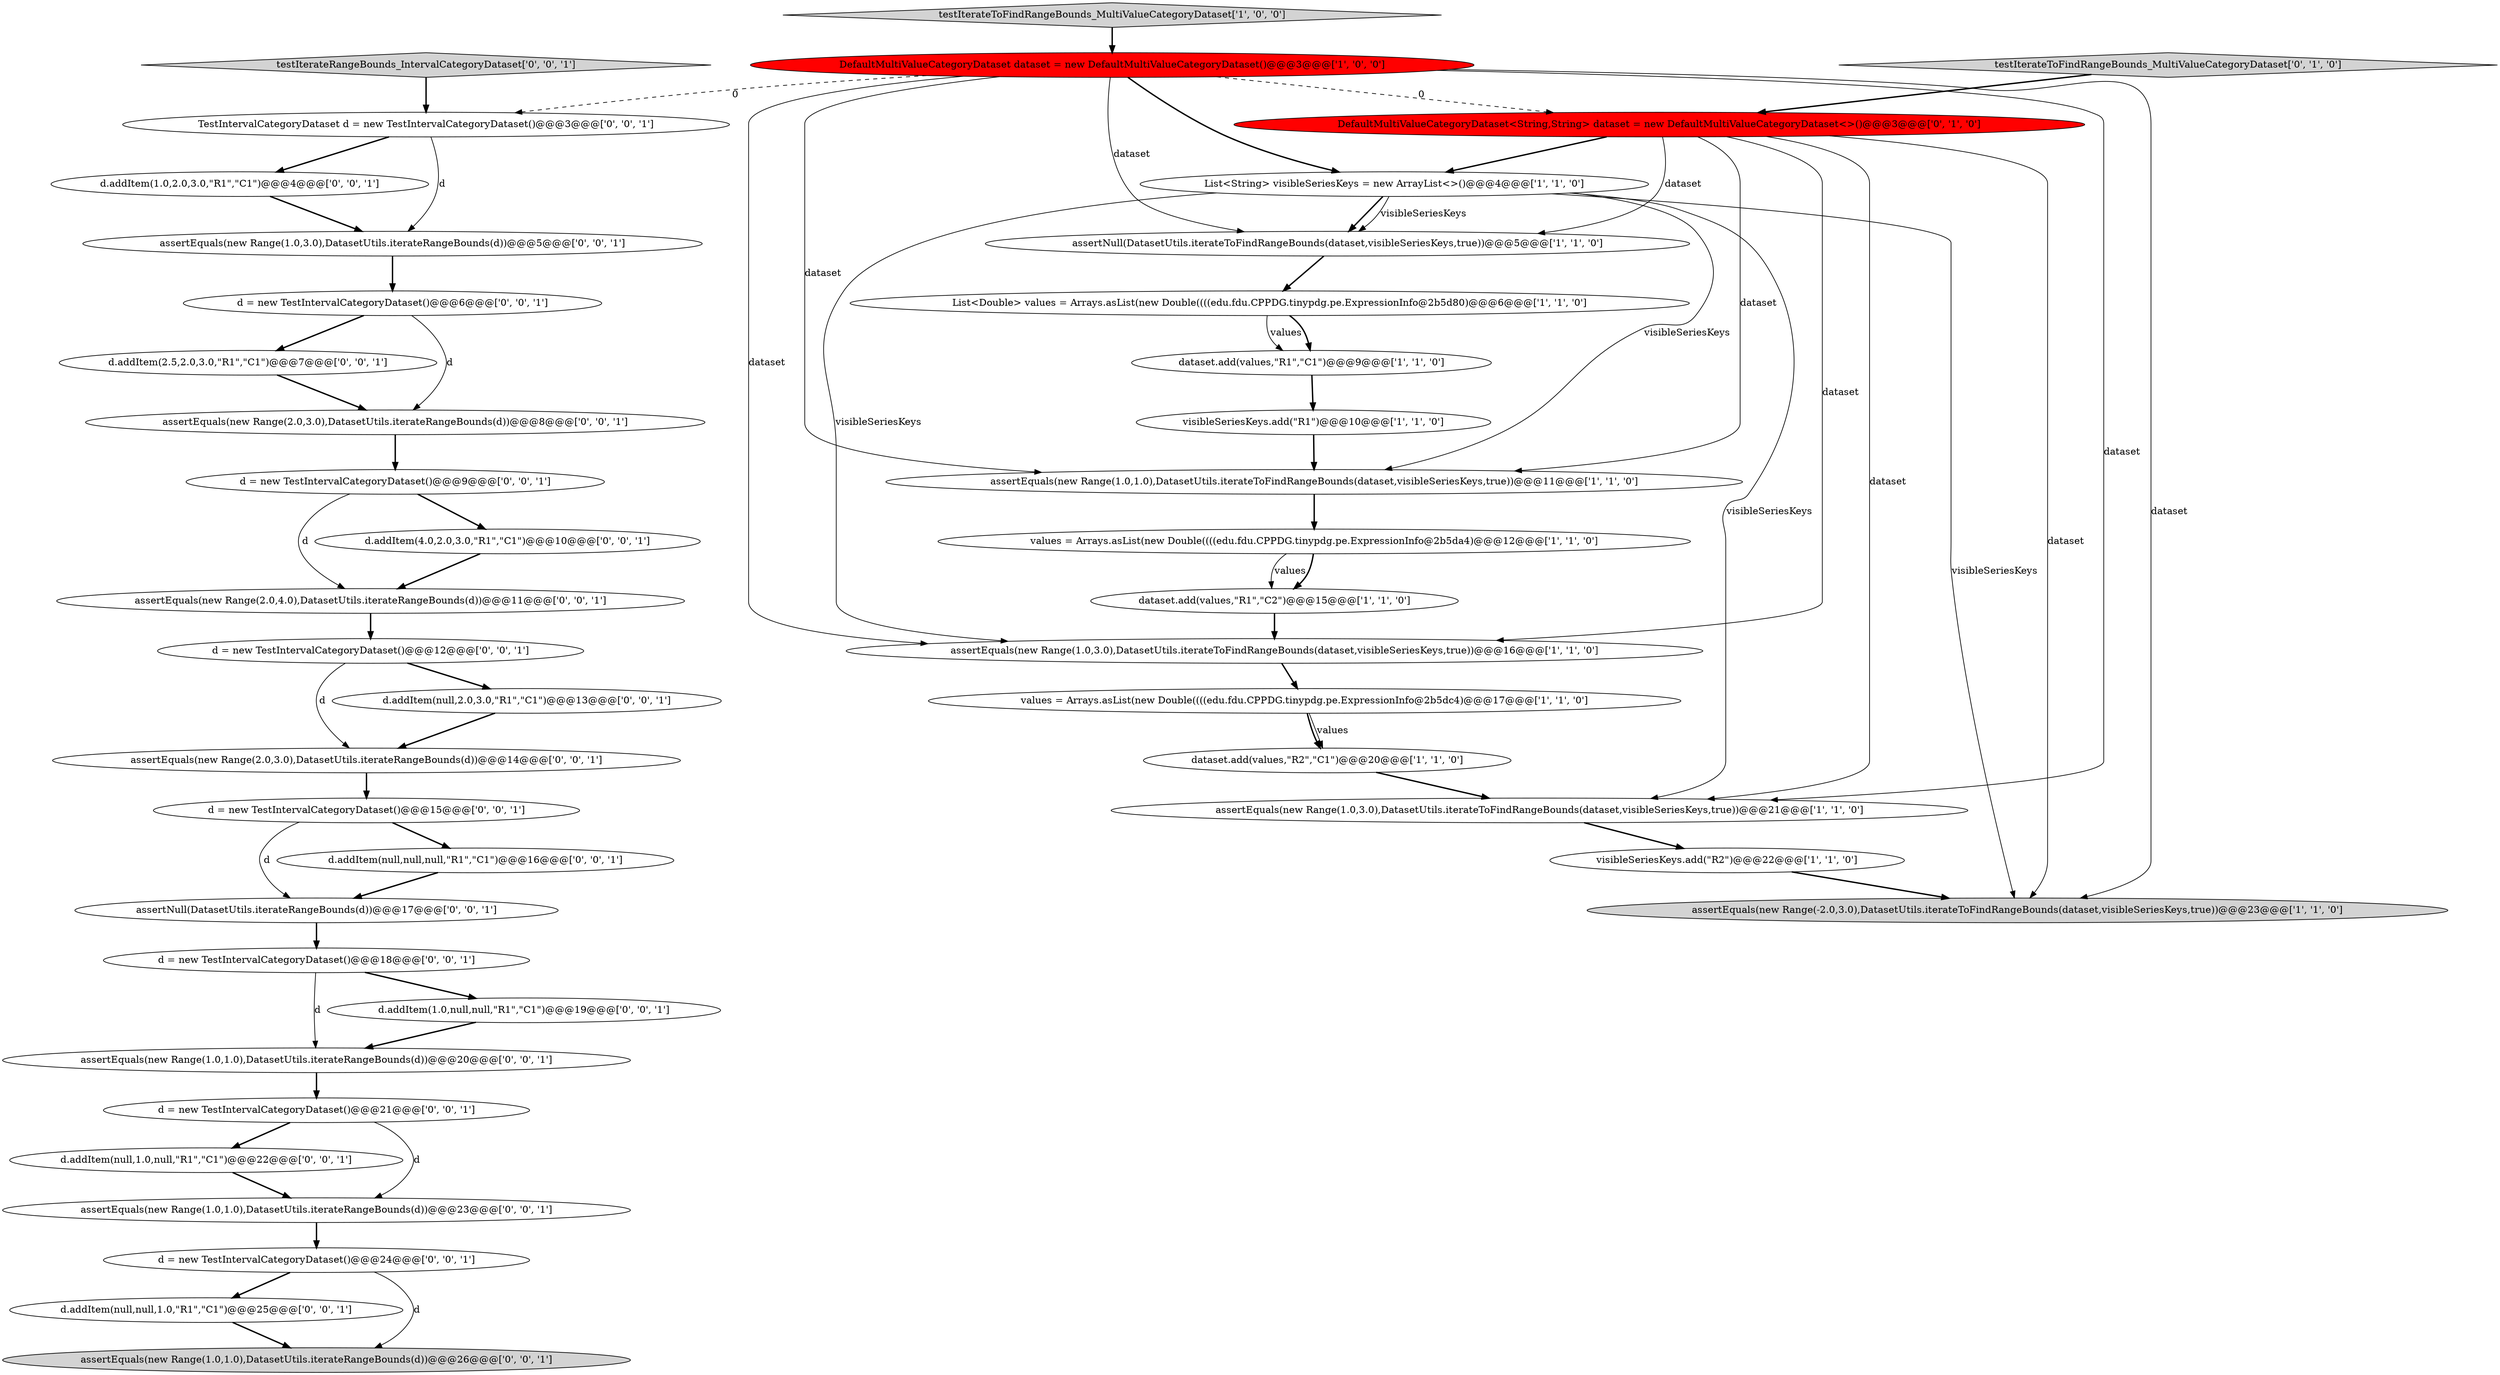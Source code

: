 digraph {
38 [style = filled, label = "testIterateRangeBounds_IntervalCategoryDataset['0', '0', '1']", fillcolor = lightgray, shape = diamond image = "AAA0AAABBB3BBB"];
17 [style = filled, label = "testIterateToFindRangeBounds_MultiValueCategoryDataset['0', '1', '0']", fillcolor = lightgray, shape = diamond image = "AAA0AAABBB2BBB"];
2 [style = filled, label = "dataset.add(values,\"R1\",\"C1\")@@@9@@@['1', '1', '0']", fillcolor = white, shape = ellipse image = "AAA0AAABBB1BBB"];
41 [style = filled, label = "d.addItem(2.5,2.0,3.0,\"R1\",\"C1\")@@@7@@@['0', '0', '1']", fillcolor = white, shape = ellipse image = "AAA0AAABBB3BBB"];
4 [style = filled, label = "DefaultMultiValueCategoryDataset dataset = new DefaultMultiValueCategoryDataset()@@@3@@@['1', '0', '0']", fillcolor = red, shape = ellipse image = "AAA1AAABBB1BBB"];
15 [style = filled, label = "visibleSeriesKeys.add(\"R2\")@@@22@@@['1', '1', '0']", fillcolor = white, shape = ellipse image = "AAA0AAABBB1BBB"];
26 [style = filled, label = "assertEquals(new Range(2.0,3.0),DatasetUtils.iterateRangeBounds(d))@@@14@@@['0', '0', '1']", fillcolor = white, shape = ellipse image = "AAA0AAABBB3BBB"];
10 [style = filled, label = "List<Double> values = Arrays.asList(new Double((((edu.fdu.CPPDG.tinypdg.pe.ExpressionInfo@2b5d80)@@@6@@@['1', '1', '0']", fillcolor = white, shape = ellipse image = "AAA0AAABBB1BBB"];
6 [style = filled, label = "testIterateToFindRangeBounds_MultiValueCategoryDataset['1', '0', '0']", fillcolor = lightgray, shape = diamond image = "AAA0AAABBB1BBB"];
27 [style = filled, label = "assertEquals(new Range(2.0,4.0),DatasetUtils.iterateRangeBounds(d))@@@11@@@['0', '0', '1']", fillcolor = white, shape = ellipse image = "AAA0AAABBB3BBB"];
3 [style = filled, label = "visibleSeriesKeys.add(\"R1\")@@@10@@@['1', '1', '0']", fillcolor = white, shape = ellipse image = "AAA0AAABBB1BBB"];
1 [style = filled, label = "dataset.add(values,\"R1\",\"C2\")@@@15@@@['1', '1', '0']", fillcolor = white, shape = ellipse image = "AAA0AAABBB1BBB"];
16 [style = filled, label = "DefaultMultiValueCategoryDataset<String,String> dataset = new DefaultMultiValueCategoryDataset<>()@@@3@@@['0', '1', '0']", fillcolor = red, shape = ellipse image = "AAA1AAABBB2BBB"];
20 [style = filled, label = "d = new TestIntervalCategoryDataset()@@@9@@@['0', '0', '1']", fillcolor = white, shape = ellipse image = "AAA0AAABBB3BBB"];
18 [style = filled, label = "d.addItem(null,1.0,null,\"R1\",\"C1\")@@@22@@@['0', '0', '1']", fillcolor = white, shape = ellipse image = "AAA0AAABBB3BBB"];
42 [style = filled, label = "assertNull(DatasetUtils.iterateRangeBounds(d))@@@17@@@['0', '0', '1']", fillcolor = white, shape = ellipse image = "AAA0AAABBB3BBB"];
21 [style = filled, label = "d.addItem(1.0,2.0,3.0,\"R1\",\"C1\")@@@4@@@['0', '0', '1']", fillcolor = white, shape = ellipse image = "AAA0AAABBB3BBB"];
19 [style = filled, label = "assertEquals(new Range(1.0,1.0),DatasetUtils.iterateRangeBounds(d))@@@20@@@['0', '0', '1']", fillcolor = white, shape = ellipse image = "AAA0AAABBB3BBB"];
11 [style = filled, label = "values = Arrays.asList(new Double((((edu.fdu.CPPDG.tinypdg.pe.ExpressionInfo@2b5dc4)@@@17@@@['1', '1', '0']", fillcolor = white, shape = ellipse image = "AAA0AAABBB1BBB"];
24 [style = filled, label = "d = new TestIntervalCategoryDataset()@@@24@@@['0', '0', '1']", fillcolor = white, shape = ellipse image = "AAA0AAABBB3BBB"];
28 [style = filled, label = "TestIntervalCategoryDataset d = new TestIntervalCategoryDataset()@@@3@@@['0', '0', '1']", fillcolor = white, shape = ellipse image = "AAA0AAABBB3BBB"];
31 [style = filled, label = "d.addItem(null,null,1.0,\"R1\",\"C1\")@@@25@@@['0', '0', '1']", fillcolor = white, shape = ellipse image = "AAA0AAABBB3BBB"];
37 [style = filled, label = "d.addItem(null,null,null,\"R1\",\"C1\")@@@16@@@['0', '0', '1']", fillcolor = white, shape = ellipse image = "AAA0AAABBB3BBB"];
34 [style = filled, label = "assertEquals(new Range(1.0,1.0),DatasetUtils.iterateRangeBounds(d))@@@23@@@['0', '0', '1']", fillcolor = white, shape = ellipse image = "AAA0AAABBB3BBB"];
35 [style = filled, label = "assertEquals(new Range(1.0,1.0),DatasetUtils.iterateRangeBounds(d))@@@26@@@['0', '0', '1']", fillcolor = lightgray, shape = ellipse image = "AAA0AAABBB3BBB"];
39 [style = filled, label = "d = new TestIntervalCategoryDataset()@@@15@@@['0', '0', '1']", fillcolor = white, shape = ellipse image = "AAA0AAABBB3BBB"];
5 [style = filled, label = "List<String> visibleSeriesKeys = new ArrayList<>()@@@4@@@['1', '1', '0']", fillcolor = white, shape = ellipse image = "AAA0AAABBB1BBB"];
12 [style = filled, label = "assertEquals(new Range(1.0,3.0),DatasetUtils.iterateToFindRangeBounds(dataset,visibleSeriesKeys,true))@@@21@@@['1', '1', '0']", fillcolor = white, shape = ellipse image = "AAA0AAABBB1BBB"];
36 [style = filled, label = "assertEquals(new Range(1.0,3.0),DatasetUtils.iterateRangeBounds(d))@@@5@@@['0', '0', '1']", fillcolor = white, shape = ellipse image = "AAA0AAABBB3BBB"];
40 [style = filled, label = "assertEquals(new Range(2.0,3.0),DatasetUtils.iterateRangeBounds(d))@@@8@@@['0', '0', '1']", fillcolor = white, shape = ellipse image = "AAA0AAABBB3BBB"];
14 [style = filled, label = "dataset.add(values,\"R2\",\"C1\")@@@20@@@['1', '1', '0']", fillcolor = white, shape = ellipse image = "AAA0AAABBB1BBB"];
8 [style = filled, label = "assertNull(DatasetUtils.iterateToFindRangeBounds(dataset,visibleSeriesKeys,true))@@@5@@@['1', '1', '0']", fillcolor = white, shape = ellipse image = "AAA0AAABBB1BBB"];
33 [style = filled, label = "d = new TestIntervalCategoryDataset()@@@18@@@['0', '0', '1']", fillcolor = white, shape = ellipse image = "AAA0AAABBB3BBB"];
9 [style = filled, label = "assertEquals(new Range(-2.0,3.0),DatasetUtils.iterateToFindRangeBounds(dataset,visibleSeriesKeys,true))@@@23@@@['1', '1', '0']", fillcolor = lightgray, shape = ellipse image = "AAA0AAABBB1BBB"];
23 [style = filled, label = "d = new TestIntervalCategoryDataset()@@@6@@@['0', '0', '1']", fillcolor = white, shape = ellipse image = "AAA0AAABBB3BBB"];
25 [style = filled, label = "d = new TestIntervalCategoryDataset()@@@21@@@['0', '0', '1']", fillcolor = white, shape = ellipse image = "AAA0AAABBB3BBB"];
7 [style = filled, label = "assertEquals(new Range(1.0,3.0),DatasetUtils.iterateToFindRangeBounds(dataset,visibleSeriesKeys,true))@@@16@@@['1', '1', '0']", fillcolor = white, shape = ellipse image = "AAA0AAABBB1BBB"];
22 [style = filled, label = "d.addItem(1.0,null,null,\"R1\",\"C1\")@@@19@@@['0', '0', '1']", fillcolor = white, shape = ellipse image = "AAA0AAABBB3BBB"];
32 [style = filled, label = "d.addItem(null,2.0,3.0,\"R1\",\"C1\")@@@13@@@['0', '0', '1']", fillcolor = white, shape = ellipse image = "AAA0AAABBB3BBB"];
30 [style = filled, label = "d.addItem(4.0,2.0,3.0,\"R1\",\"C1\")@@@10@@@['0', '0', '1']", fillcolor = white, shape = ellipse image = "AAA0AAABBB3BBB"];
29 [style = filled, label = "d = new TestIntervalCategoryDataset()@@@12@@@['0', '0', '1']", fillcolor = white, shape = ellipse image = "AAA0AAABBB3BBB"];
13 [style = filled, label = "values = Arrays.asList(new Double((((edu.fdu.CPPDG.tinypdg.pe.ExpressionInfo@2b5da4)@@@12@@@['1', '1', '0']", fillcolor = white, shape = ellipse image = "AAA0AAABBB1BBB"];
0 [style = filled, label = "assertEquals(new Range(1.0,1.0),DatasetUtils.iterateToFindRangeBounds(dataset,visibleSeriesKeys,true))@@@11@@@['1', '1', '0']", fillcolor = white, shape = ellipse image = "AAA0AAABBB1BBB"];
39->37 [style = bold, label=""];
16->0 [style = solid, label="dataset"];
5->8 [style = bold, label=""];
8->10 [style = bold, label=""];
24->35 [style = solid, label="d"];
28->36 [style = solid, label="d"];
7->11 [style = bold, label=""];
4->9 [style = solid, label="dataset"];
4->16 [style = dashed, label="0"];
0->13 [style = bold, label=""];
4->0 [style = solid, label="dataset"];
22->19 [style = bold, label=""];
11->14 [style = bold, label=""];
38->28 [style = bold, label=""];
18->34 [style = bold, label=""];
4->7 [style = solid, label="dataset"];
5->0 [style = solid, label="visibleSeriesKeys"];
2->3 [style = bold, label=""];
30->27 [style = bold, label=""];
12->15 [style = bold, label=""];
25->18 [style = bold, label=""];
29->26 [style = solid, label="d"];
13->1 [style = solid, label="values"];
42->33 [style = bold, label=""];
25->34 [style = solid, label="d"];
40->20 [style = bold, label=""];
23->41 [style = bold, label=""];
5->8 [style = solid, label="visibleSeriesKeys"];
1->7 [style = bold, label=""];
32->26 [style = bold, label=""];
26->39 [style = bold, label=""];
5->7 [style = solid, label="visibleSeriesKeys"];
13->1 [style = bold, label=""];
3->0 [style = bold, label=""];
19->25 [style = bold, label=""];
11->14 [style = solid, label="values"];
16->7 [style = solid, label="dataset"];
4->28 [style = dashed, label="0"];
4->8 [style = solid, label="dataset"];
6->4 [style = bold, label=""];
4->12 [style = solid, label="dataset"];
28->21 [style = bold, label=""];
34->24 [style = bold, label=""];
21->36 [style = bold, label=""];
36->23 [style = bold, label=""];
31->35 [style = bold, label=""];
10->2 [style = solid, label="values"];
41->40 [style = bold, label=""];
24->31 [style = bold, label=""];
23->40 [style = solid, label="d"];
15->9 [style = bold, label=""];
33->22 [style = bold, label=""];
29->32 [style = bold, label=""];
14->12 [style = bold, label=""];
20->27 [style = solid, label="d"];
16->12 [style = solid, label="dataset"];
16->9 [style = solid, label="dataset"];
16->5 [style = bold, label=""];
5->12 [style = solid, label="visibleSeriesKeys"];
33->19 [style = solid, label="d"];
16->8 [style = solid, label="dataset"];
10->2 [style = bold, label=""];
5->9 [style = solid, label="visibleSeriesKeys"];
39->42 [style = solid, label="d"];
27->29 [style = bold, label=""];
20->30 [style = bold, label=""];
4->5 [style = bold, label=""];
37->42 [style = bold, label=""];
17->16 [style = bold, label=""];
}
